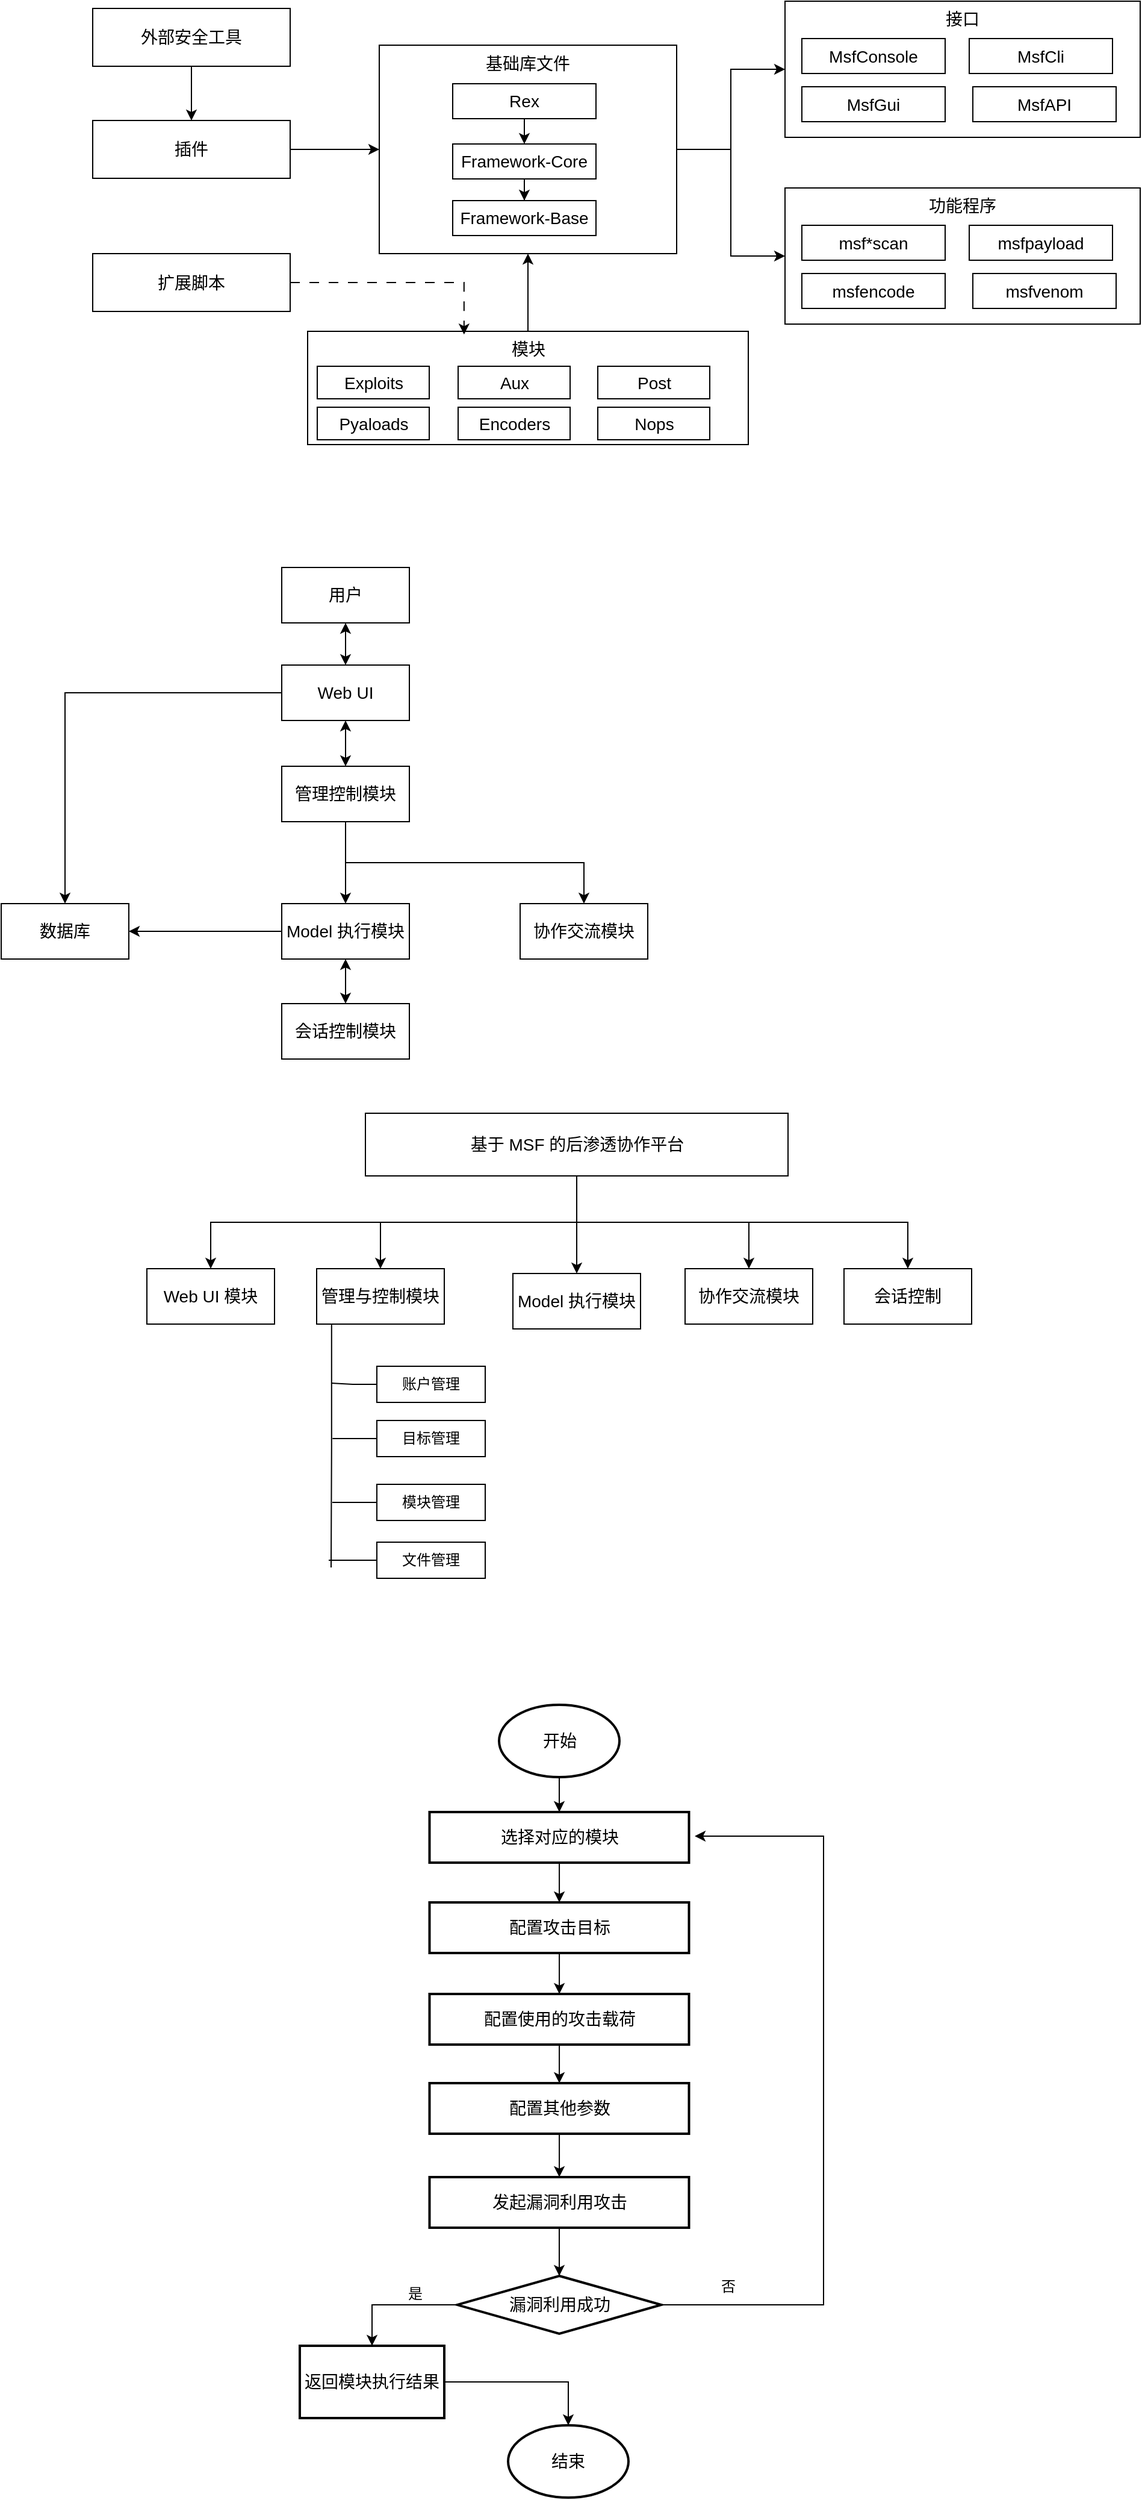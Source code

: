 <mxfile version="24.3.0" type="github">
  <diagram name="第 1 页" id="Pq7LRNEMIVmDGtsw7FPM">
    <mxGraphModel dx="1500" dy="813" grid="0" gridSize="10" guides="1" tooltips="1" connect="1" arrows="1" fold="1" page="0" pageScale="1" pageWidth="827" pageHeight="1169" math="0" shadow="0">
      <root>
        <mxCell id="0" />
        <mxCell id="1" parent="0" />
        <mxCell id="Ie2kDliUhMyuqAFJr6fS-40" value="" style="group" parent="1" vertex="1" connectable="0">
          <mxGeometry x="126" y="84" width="870" height="368" as="geometry" />
        </mxCell>
        <mxCell id="Ie2kDliUhMyuqAFJr6fS-12" value="" style="edgeStyle=orthogonalEdgeStyle;rounded=0;orthogonalLoop=1;jettySize=auto;html=1;" parent="Ie2kDliUhMyuqAFJr6fS-40" source="Ie2kDliUhMyuqAFJr6fS-1" target="Ie2kDliUhMyuqAFJr6fS-2" edge="1">
          <mxGeometry relative="1" as="geometry" />
        </mxCell>
        <mxCell id="Ie2kDliUhMyuqAFJr6fS-1" value="外部安全工具" style="rounded=0;whiteSpace=wrap;html=1;fontSize=14;" parent="Ie2kDliUhMyuqAFJr6fS-40" vertex="1">
          <mxGeometry y="6" width="164" height="48" as="geometry" />
        </mxCell>
        <mxCell id="Ie2kDliUhMyuqAFJr6fS-10" value="" style="edgeStyle=orthogonalEdgeStyle;rounded=0;orthogonalLoop=1;jettySize=auto;html=1;" parent="Ie2kDliUhMyuqAFJr6fS-40" source="Ie2kDliUhMyuqAFJr6fS-2" target="Ie2kDliUhMyuqAFJr6fS-3" edge="1">
          <mxGeometry relative="1" as="geometry" />
        </mxCell>
        <mxCell id="Ie2kDliUhMyuqAFJr6fS-2" value="插件" style="rounded=0;whiteSpace=wrap;html=1;fontSize=14;" parent="Ie2kDliUhMyuqAFJr6fS-40" vertex="1">
          <mxGeometry y="99" width="164" height="48" as="geometry" />
        </mxCell>
        <mxCell id="Ie2kDliUhMyuqAFJr6fS-4" value="扩展脚本" style="rounded=0;whiteSpace=wrap;html=1;fontSize=14;" parent="Ie2kDliUhMyuqAFJr6fS-40" vertex="1">
          <mxGeometry y="209.5" width="164" height="48" as="geometry" />
        </mxCell>
        <mxCell id="Ie2kDliUhMyuqAFJr6fS-11" value="" style="group" parent="Ie2kDliUhMyuqAFJr6fS-40" vertex="1" connectable="0">
          <mxGeometry x="238" y="36.5" width="247" height="173" as="geometry" />
        </mxCell>
        <mxCell id="Ie2kDliUhMyuqAFJr6fS-3" value="基础库文件" style="rounded=0;whiteSpace=wrap;html=1;fontSize=14;verticalAlign=top;" parent="Ie2kDliUhMyuqAFJr6fS-11" vertex="1">
          <mxGeometry width="247" height="173" as="geometry" />
        </mxCell>
        <mxCell id="Ie2kDliUhMyuqAFJr6fS-8" value="" style="edgeStyle=orthogonalEdgeStyle;rounded=0;orthogonalLoop=1;jettySize=auto;html=1;" parent="Ie2kDliUhMyuqAFJr6fS-11" source="Ie2kDliUhMyuqAFJr6fS-5" target="Ie2kDliUhMyuqAFJr6fS-6" edge="1">
          <mxGeometry relative="1" as="geometry" />
        </mxCell>
        <mxCell id="Ie2kDliUhMyuqAFJr6fS-5" value="Rex" style="rounded=0;whiteSpace=wrap;html=1;fontSize=14;" parent="Ie2kDliUhMyuqAFJr6fS-11" vertex="1">
          <mxGeometry x="61" y="32" width="119" height="29" as="geometry" />
        </mxCell>
        <mxCell id="Ie2kDliUhMyuqAFJr6fS-9" value="" style="edgeStyle=orthogonalEdgeStyle;rounded=0;orthogonalLoop=1;jettySize=auto;html=1;" parent="Ie2kDliUhMyuqAFJr6fS-11" source="Ie2kDliUhMyuqAFJr6fS-6" target="Ie2kDliUhMyuqAFJr6fS-7" edge="1">
          <mxGeometry relative="1" as="geometry" />
        </mxCell>
        <mxCell id="Ie2kDliUhMyuqAFJr6fS-6" value="Framework-Core" style="rounded=0;whiteSpace=wrap;html=1;fontSize=14;" parent="Ie2kDliUhMyuqAFJr6fS-11" vertex="1">
          <mxGeometry x="61" y="82" width="119" height="29" as="geometry" />
        </mxCell>
        <mxCell id="Ie2kDliUhMyuqAFJr6fS-7" value="Framework-Base" style="rounded=0;whiteSpace=wrap;html=1;fontSize=14;" parent="Ie2kDliUhMyuqAFJr6fS-11" vertex="1">
          <mxGeometry x="61" y="129" width="119" height="29" as="geometry" />
        </mxCell>
        <mxCell id="Ie2kDliUhMyuqAFJr6fS-20" value="" style="group" parent="Ie2kDliUhMyuqAFJr6fS-40" vertex="1" connectable="0">
          <mxGeometry x="178.5" y="274" width="366" height="94" as="geometry" />
        </mxCell>
        <mxCell id="Ie2kDliUhMyuqAFJr6fS-13" value="模块" style="rounded=0;whiteSpace=wrap;html=1;fontSize=14;verticalAlign=top;" parent="Ie2kDliUhMyuqAFJr6fS-20" vertex="1">
          <mxGeometry width="366" height="94" as="geometry" />
        </mxCell>
        <mxCell id="Ie2kDliUhMyuqAFJr6fS-14" value="Exploits" style="rounded=0;whiteSpace=wrap;html=1;fontSize=14;" parent="Ie2kDliUhMyuqAFJr6fS-20" vertex="1">
          <mxGeometry x="8" y="29" width="93" height="27" as="geometry" />
        </mxCell>
        <mxCell id="Ie2kDliUhMyuqAFJr6fS-15" value="Aux" style="rounded=0;whiteSpace=wrap;html=1;fontSize=14;" parent="Ie2kDliUhMyuqAFJr6fS-20" vertex="1">
          <mxGeometry x="125" y="29" width="93" height="27" as="geometry" />
        </mxCell>
        <mxCell id="Ie2kDliUhMyuqAFJr6fS-16" value="Post" style="rounded=0;whiteSpace=wrap;html=1;fontSize=14;" parent="Ie2kDliUhMyuqAFJr6fS-20" vertex="1">
          <mxGeometry x="241" y="29" width="93" height="27" as="geometry" />
        </mxCell>
        <mxCell id="Ie2kDliUhMyuqAFJr6fS-17" value="Pyaloads" style="rounded=0;whiteSpace=wrap;html=1;fontSize=14;" parent="Ie2kDliUhMyuqAFJr6fS-20" vertex="1">
          <mxGeometry x="8" y="63" width="93" height="27" as="geometry" />
        </mxCell>
        <mxCell id="Ie2kDliUhMyuqAFJr6fS-18" value="Encoders" style="rounded=0;whiteSpace=wrap;html=1;fontSize=14;" parent="Ie2kDliUhMyuqAFJr6fS-20" vertex="1">
          <mxGeometry x="125" y="63" width="93" height="27" as="geometry" />
        </mxCell>
        <mxCell id="Ie2kDliUhMyuqAFJr6fS-19" value="Nops" style="rounded=0;whiteSpace=wrap;html=1;fontSize=14;" parent="Ie2kDliUhMyuqAFJr6fS-20" vertex="1">
          <mxGeometry x="241" y="63" width="93" height="27" as="geometry" />
        </mxCell>
        <mxCell id="Ie2kDliUhMyuqAFJr6fS-23" style="edgeStyle=orthogonalEdgeStyle;rounded=0;orthogonalLoop=1;jettySize=auto;html=1;entryX=0.5;entryY=1;entryDx=0;entryDy=0;" parent="Ie2kDliUhMyuqAFJr6fS-40" source="Ie2kDliUhMyuqAFJr6fS-13" target="Ie2kDliUhMyuqAFJr6fS-3" edge="1">
          <mxGeometry relative="1" as="geometry" />
        </mxCell>
        <mxCell id="Ie2kDliUhMyuqAFJr6fS-24" style="edgeStyle=orthogonalEdgeStyle;rounded=0;orthogonalLoop=1;jettySize=auto;html=1;entryX=0.355;entryY=0.028;entryDx=0;entryDy=0;entryPerimeter=0;dashed=1;dashPattern=8 8;" parent="Ie2kDliUhMyuqAFJr6fS-40" source="Ie2kDliUhMyuqAFJr6fS-4" target="Ie2kDliUhMyuqAFJr6fS-13" edge="1">
          <mxGeometry relative="1" as="geometry" />
        </mxCell>
        <mxCell id="Ie2kDliUhMyuqAFJr6fS-31" value="" style="group" parent="Ie2kDliUhMyuqAFJr6fS-40" vertex="1" connectable="0">
          <mxGeometry x="575" width="295" height="113" as="geometry" />
        </mxCell>
        <mxCell id="Ie2kDliUhMyuqAFJr6fS-25" value="接口" style="rounded=0;whiteSpace=wrap;html=1;fontSize=14;verticalAlign=top;" parent="Ie2kDliUhMyuqAFJr6fS-31" vertex="1">
          <mxGeometry width="295" height="113" as="geometry" />
        </mxCell>
        <mxCell id="Ie2kDliUhMyuqAFJr6fS-26" value="MsfConsole" style="rounded=0;whiteSpace=wrap;html=1;fontSize=14;" parent="Ie2kDliUhMyuqAFJr6fS-31" vertex="1">
          <mxGeometry x="14" y="31" width="119" height="29" as="geometry" />
        </mxCell>
        <mxCell id="Ie2kDliUhMyuqAFJr6fS-27" value="MsfCli" style="rounded=0;whiteSpace=wrap;html=1;fontSize=14;" parent="Ie2kDliUhMyuqAFJr6fS-31" vertex="1">
          <mxGeometry x="153" y="31" width="119" height="29" as="geometry" />
        </mxCell>
        <mxCell id="Ie2kDliUhMyuqAFJr6fS-28" value="MsfGui" style="rounded=0;whiteSpace=wrap;html=1;fontSize=14;" parent="Ie2kDliUhMyuqAFJr6fS-31" vertex="1">
          <mxGeometry x="14" y="71" width="119" height="29" as="geometry" />
        </mxCell>
        <mxCell id="Ie2kDliUhMyuqAFJr6fS-29" value="MsfAPI" style="rounded=0;whiteSpace=wrap;html=1;fontSize=14;" parent="Ie2kDliUhMyuqAFJr6fS-31" vertex="1">
          <mxGeometry x="156" y="71" width="119" height="29" as="geometry" />
        </mxCell>
        <mxCell id="Ie2kDliUhMyuqAFJr6fS-32" value="" style="group" parent="Ie2kDliUhMyuqAFJr6fS-40" vertex="1" connectable="0">
          <mxGeometry x="575" y="155" width="295" height="113" as="geometry" />
        </mxCell>
        <mxCell id="Ie2kDliUhMyuqAFJr6fS-33" value="功能程序" style="rounded=0;whiteSpace=wrap;html=1;fontSize=14;verticalAlign=top;" parent="Ie2kDliUhMyuqAFJr6fS-32" vertex="1">
          <mxGeometry width="295" height="113" as="geometry" />
        </mxCell>
        <mxCell id="Ie2kDliUhMyuqAFJr6fS-34" value="msf*scan" style="rounded=0;whiteSpace=wrap;html=1;fontSize=14;" parent="Ie2kDliUhMyuqAFJr6fS-32" vertex="1">
          <mxGeometry x="14" y="31" width="119" height="29" as="geometry" />
        </mxCell>
        <mxCell id="Ie2kDliUhMyuqAFJr6fS-35" value="msfpayload" style="rounded=0;whiteSpace=wrap;html=1;fontSize=14;" parent="Ie2kDliUhMyuqAFJr6fS-32" vertex="1">
          <mxGeometry x="153" y="31" width="119" height="29" as="geometry" />
        </mxCell>
        <mxCell id="Ie2kDliUhMyuqAFJr6fS-36" value="msfencode" style="rounded=0;whiteSpace=wrap;html=1;fontSize=14;" parent="Ie2kDliUhMyuqAFJr6fS-32" vertex="1">
          <mxGeometry x="14" y="71" width="119" height="29" as="geometry" />
        </mxCell>
        <mxCell id="Ie2kDliUhMyuqAFJr6fS-37" value="msfvenom" style="rounded=0;whiteSpace=wrap;html=1;fontSize=14;" parent="Ie2kDliUhMyuqAFJr6fS-32" vertex="1">
          <mxGeometry x="156" y="71" width="119" height="29" as="geometry" />
        </mxCell>
        <mxCell id="Ie2kDliUhMyuqAFJr6fS-38" value="" style="edgeStyle=orthogonalEdgeStyle;rounded=0;orthogonalLoop=1;jettySize=auto;html=1;entryX=0;entryY=0.5;entryDx=0;entryDy=0;" parent="Ie2kDliUhMyuqAFJr6fS-40" source="Ie2kDliUhMyuqAFJr6fS-3" target="Ie2kDliUhMyuqAFJr6fS-25" edge="1">
          <mxGeometry relative="1" as="geometry" />
        </mxCell>
        <mxCell id="Ie2kDliUhMyuqAFJr6fS-39" style="edgeStyle=orthogonalEdgeStyle;rounded=0;orthogonalLoop=1;jettySize=auto;html=1;entryX=0;entryY=0.5;entryDx=0;entryDy=0;" parent="Ie2kDliUhMyuqAFJr6fS-40" source="Ie2kDliUhMyuqAFJr6fS-3" target="Ie2kDliUhMyuqAFJr6fS-33" edge="1">
          <mxGeometry relative="1" as="geometry" />
        </mxCell>
        <mxCell id="UYdXm5vF5FAGQ0O7_VkD-26" value="" style="group" vertex="1" connectable="0" parent="1">
          <mxGeometry x="50" y="554" width="537" height="408" as="geometry" />
        </mxCell>
        <mxCell id="UYdXm5vF5FAGQ0O7_VkD-1" value="用户" style="rounded=0;whiteSpace=wrap;html=1;fontSize=14;" vertex="1" parent="UYdXm5vF5FAGQ0O7_VkD-26">
          <mxGeometry x="233" width="106" height="46" as="geometry" />
        </mxCell>
        <mxCell id="UYdXm5vF5FAGQ0O7_VkD-9" value="" style="edgeStyle=orthogonalEdgeStyle;rounded=0;orthogonalLoop=1;jettySize=auto;html=1;startArrow=classic;startFill=1;" edge="1" parent="UYdXm5vF5FAGQ0O7_VkD-26" source="UYdXm5vF5FAGQ0O7_VkD-2" target="UYdXm5vF5FAGQ0O7_VkD-8">
          <mxGeometry relative="1" as="geometry" />
        </mxCell>
        <mxCell id="UYdXm5vF5FAGQ0O7_VkD-16" value="" style="edgeStyle=orthogonalEdgeStyle;rounded=0;orthogonalLoop=1;jettySize=auto;html=1;" edge="1" parent="UYdXm5vF5FAGQ0O7_VkD-26" source="UYdXm5vF5FAGQ0O7_VkD-2" target="UYdXm5vF5FAGQ0O7_VkD-15">
          <mxGeometry relative="1" as="geometry" />
        </mxCell>
        <mxCell id="UYdXm5vF5FAGQ0O7_VkD-25" value="" style="edgeStyle=orthogonalEdgeStyle;rounded=0;orthogonalLoop=1;jettySize=auto;html=1;startArrow=classic;startFill=1;" edge="1" parent="UYdXm5vF5FAGQ0O7_VkD-26" source="UYdXm5vF5FAGQ0O7_VkD-2" target="UYdXm5vF5FAGQ0O7_VkD-1">
          <mxGeometry relative="1" as="geometry" />
        </mxCell>
        <mxCell id="UYdXm5vF5FAGQ0O7_VkD-2" value="Web UI" style="rounded=0;whiteSpace=wrap;html=1;fontSize=14;" vertex="1" parent="UYdXm5vF5FAGQ0O7_VkD-26">
          <mxGeometry x="233" y="81" width="106" height="46" as="geometry" />
        </mxCell>
        <mxCell id="UYdXm5vF5FAGQ0O7_VkD-20" style="edgeStyle=orthogonalEdgeStyle;rounded=0;orthogonalLoop=1;jettySize=auto;html=1;exitX=0.5;exitY=1;exitDx=0;exitDy=0;" edge="1" parent="UYdXm5vF5FAGQ0O7_VkD-26" source="UYdXm5vF5FAGQ0O7_VkD-8" target="UYdXm5vF5FAGQ0O7_VkD-18">
          <mxGeometry relative="1" as="geometry" />
        </mxCell>
        <mxCell id="UYdXm5vF5FAGQ0O7_VkD-21" value="" style="edgeStyle=orthogonalEdgeStyle;rounded=0;orthogonalLoop=1;jettySize=auto;html=1;" edge="1" parent="UYdXm5vF5FAGQ0O7_VkD-26" source="UYdXm5vF5FAGQ0O7_VkD-8" target="UYdXm5vF5FAGQ0O7_VkD-10">
          <mxGeometry relative="1" as="geometry" />
        </mxCell>
        <mxCell id="UYdXm5vF5FAGQ0O7_VkD-8" value="管理控制模块" style="rounded=0;whiteSpace=wrap;html=1;fontSize=14;" vertex="1" parent="UYdXm5vF5FAGQ0O7_VkD-26">
          <mxGeometry x="233" y="165" width="106" height="46" as="geometry" />
        </mxCell>
        <mxCell id="UYdXm5vF5FAGQ0O7_VkD-17" style="edgeStyle=orthogonalEdgeStyle;rounded=0;orthogonalLoop=1;jettySize=auto;html=1;entryX=1;entryY=0.5;entryDx=0;entryDy=0;" edge="1" parent="UYdXm5vF5FAGQ0O7_VkD-26" source="UYdXm5vF5FAGQ0O7_VkD-10" target="UYdXm5vF5FAGQ0O7_VkD-15">
          <mxGeometry relative="1" as="geometry" />
        </mxCell>
        <mxCell id="UYdXm5vF5FAGQ0O7_VkD-10" value="Model 执行模块" style="rounded=0;whiteSpace=wrap;html=1;fontSize=14;" vertex="1" parent="UYdXm5vF5FAGQ0O7_VkD-26">
          <mxGeometry x="233" y="279" width="106" height="46" as="geometry" />
        </mxCell>
        <mxCell id="UYdXm5vF5FAGQ0O7_VkD-19" value="" style="edgeStyle=orthogonalEdgeStyle;rounded=0;orthogonalLoop=1;jettySize=auto;html=1;startArrow=classic;startFill=1;" edge="1" parent="UYdXm5vF5FAGQ0O7_VkD-26" source="UYdXm5vF5FAGQ0O7_VkD-13" target="UYdXm5vF5FAGQ0O7_VkD-10">
          <mxGeometry relative="1" as="geometry" />
        </mxCell>
        <mxCell id="UYdXm5vF5FAGQ0O7_VkD-13" value="会话控制模块" style="rounded=0;whiteSpace=wrap;html=1;fontSize=14;" vertex="1" parent="UYdXm5vF5FAGQ0O7_VkD-26">
          <mxGeometry x="233" y="362" width="106" height="46" as="geometry" />
        </mxCell>
        <mxCell id="UYdXm5vF5FAGQ0O7_VkD-15" value="数据库" style="rounded=0;whiteSpace=wrap;html=1;fontSize=14;" vertex="1" parent="UYdXm5vF5FAGQ0O7_VkD-26">
          <mxGeometry y="279" width="106" height="46" as="geometry" />
        </mxCell>
        <mxCell id="UYdXm5vF5FAGQ0O7_VkD-18" value="协作交流模块" style="rounded=0;whiteSpace=wrap;html=1;fontSize=14;" vertex="1" parent="UYdXm5vF5FAGQ0O7_VkD-26">
          <mxGeometry x="431" y="279" width="106" height="46" as="geometry" />
        </mxCell>
        <mxCell id="UYdXm5vF5FAGQ0O7_VkD-47" value="" style="group" vertex="1" connectable="0" parent="1">
          <mxGeometry x="171" y="1007" width="685" height="386" as="geometry" />
        </mxCell>
        <mxCell id="UYdXm5vF5FAGQ0O7_VkD-40" style="edgeStyle=orthogonalEdgeStyle;rounded=0;orthogonalLoop=1;jettySize=auto;html=1;exitX=0.5;exitY=1;exitDx=0;exitDy=0;" edge="1" parent="UYdXm5vF5FAGQ0O7_VkD-47" source="UYdXm5vF5FAGQ0O7_VkD-27" target="UYdXm5vF5FAGQ0O7_VkD-28">
          <mxGeometry relative="1" as="geometry" />
        </mxCell>
        <mxCell id="UYdXm5vF5FAGQ0O7_VkD-41" style="edgeStyle=orthogonalEdgeStyle;rounded=0;orthogonalLoop=1;jettySize=auto;html=1;entryX=0.5;entryY=0;entryDx=0;entryDy=0;" edge="1" parent="UYdXm5vF5FAGQ0O7_VkD-47" source="UYdXm5vF5FAGQ0O7_VkD-27" target="UYdXm5vF5FAGQ0O7_VkD-29">
          <mxGeometry relative="1" as="geometry" />
        </mxCell>
        <mxCell id="UYdXm5vF5FAGQ0O7_VkD-42" style="edgeStyle=orthogonalEdgeStyle;rounded=0;orthogonalLoop=1;jettySize=auto;html=1;" edge="1" parent="UYdXm5vF5FAGQ0O7_VkD-47" source="UYdXm5vF5FAGQ0O7_VkD-27" target="UYdXm5vF5FAGQ0O7_VkD-30">
          <mxGeometry relative="1" as="geometry" />
        </mxCell>
        <mxCell id="UYdXm5vF5FAGQ0O7_VkD-43" style="edgeStyle=orthogonalEdgeStyle;rounded=0;orthogonalLoop=1;jettySize=auto;html=1;" edge="1" parent="UYdXm5vF5FAGQ0O7_VkD-47" source="UYdXm5vF5FAGQ0O7_VkD-27" target="UYdXm5vF5FAGQ0O7_VkD-31">
          <mxGeometry relative="1" as="geometry" />
        </mxCell>
        <mxCell id="UYdXm5vF5FAGQ0O7_VkD-44" style="edgeStyle=orthogonalEdgeStyle;rounded=0;orthogonalLoop=1;jettySize=auto;html=1;exitX=0.5;exitY=1;exitDx=0;exitDy=0;" edge="1" parent="UYdXm5vF5FAGQ0O7_VkD-47" source="UYdXm5vF5FAGQ0O7_VkD-27" target="UYdXm5vF5FAGQ0O7_VkD-32">
          <mxGeometry relative="1" as="geometry" />
        </mxCell>
        <mxCell id="UYdXm5vF5FAGQ0O7_VkD-27" value="基于 MSF 的后渗透协作平台" style="rounded=0;whiteSpace=wrap;html=1;fontSize=14;" vertex="1" parent="UYdXm5vF5FAGQ0O7_VkD-47">
          <mxGeometry x="181.5" width="351" height="52" as="geometry" />
        </mxCell>
        <mxCell id="UYdXm5vF5FAGQ0O7_VkD-28" value="Web UI 模块" style="rounded=0;whiteSpace=wrap;html=1;fontSize=14;" vertex="1" parent="UYdXm5vF5FAGQ0O7_VkD-47">
          <mxGeometry y="129" width="106" height="46" as="geometry" />
        </mxCell>
        <mxCell id="UYdXm5vF5FAGQ0O7_VkD-36" style="edgeStyle=orthogonalEdgeStyle;rounded=0;orthogonalLoop=1;jettySize=auto;html=1;exitX=0.117;exitY=0.978;exitDx=0;exitDy=0;exitPerimeter=0;endArrow=none;endFill=0;" edge="1" parent="UYdXm5vF5FAGQ0O7_VkD-47" source="UYdXm5vF5FAGQ0O7_VkD-29">
          <mxGeometry relative="1" as="geometry">
            <mxPoint x="153" y="377" as="targetPoint" />
          </mxGeometry>
        </mxCell>
        <mxCell id="UYdXm5vF5FAGQ0O7_VkD-29" value="管理与控制模块" style="rounded=0;whiteSpace=wrap;html=1;fontSize=14;" vertex="1" parent="UYdXm5vF5FAGQ0O7_VkD-47">
          <mxGeometry x="141" y="129" width="106" height="46" as="geometry" />
        </mxCell>
        <mxCell id="UYdXm5vF5FAGQ0O7_VkD-30" value="Model 执行模块" style="rounded=0;whiteSpace=wrap;html=1;fontSize=14;" vertex="1" parent="UYdXm5vF5FAGQ0O7_VkD-47">
          <mxGeometry x="304" y="133" width="106" height="46" as="geometry" />
        </mxCell>
        <mxCell id="UYdXm5vF5FAGQ0O7_VkD-31" value="协作交流模块" style="rounded=0;whiteSpace=wrap;html=1;fontSize=14;" vertex="1" parent="UYdXm5vF5FAGQ0O7_VkD-47">
          <mxGeometry x="447" y="129" width="106" height="46" as="geometry" />
        </mxCell>
        <mxCell id="UYdXm5vF5FAGQ0O7_VkD-32" value="会话控制" style="rounded=0;whiteSpace=wrap;html=1;fontSize=14;" vertex="1" parent="UYdXm5vF5FAGQ0O7_VkD-47">
          <mxGeometry x="579" y="129" width="106" height="46" as="geometry" />
        </mxCell>
        <mxCell id="UYdXm5vF5FAGQ0O7_VkD-37" style="edgeStyle=orthogonalEdgeStyle;rounded=0;orthogonalLoop=1;jettySize=auto;html=1;endArrow=none;endFill=0;" edge="1" parent="UYdXm5vF5FAGQ0O7_VkD-47" source="UYdXm5vF5FAGQ0O7_VkD-33">
          <mxGeometry relative="1" as="geometry">
            <mxPoint x="153" y="224" as="targetPoint" />
          </mxGeometry>
        </mxCell>
        <mxCell id="UYdXm5vF5FAGQ0O7_VkD-33" value="账户管理" style="rounded=0;whiteSpace=wrap;html=1;" vertex="1" parent="UYdXm5vF5FAGQ0O7_VkD-47">
          <mxGeometry x="191" y="210" width="90" height="30" as="geometry" />
        </mxCell>
        <mxCell id="UYdXm5vF5FAGQ0O7_VkD-38" style="edgeStyle=orthogonalEdgeStyle;rounded=0;orthogonalLoop=1;jettySize=auto;html=1;endArrow=none;endFill=0;" edge="1" parent="UYdXm5vF5FAGQ0O7_VkD-47" source="UYdXm5vF5FAGQ0O7_VkD-34">
          <mxGeometry relative="1" as="geometry">
            <mxPoint x="154.2" y="270" as="targetPoint" />
          </mxGeometry>
        </mxCell>
        <mxCell id="UYdXm5vF5FAGQ0O7_VkD-34" value="目标管理" style="rounded=0;whiteSpace=wrap;html=1;" vertex="1" parent="UYdXm5vF5FAGQ0O7_VkD-47">
          <mxGeometry x="191" y="255" width="90" height="30" as="geometry" />
        </mxCell>
        <mxCell id="UYdXm5vF5FAGQ0O7_VkD-39" style="edgeStyle=orthogonalEdgeStyle;rounded=0;orthogonalLoop=1;jettySize=auto;html=1;endArrow=none;endFill=0;" edge="1" parent="UYdXm5vF5FAGQ0O7_VkD-47" source="UYdXm5vF5FAGQ0O7_VkD-35">
          <mxGeometry relative="1" as="geometry">
            <mxPoint x="154" y="323" as="targetPoint" />
          </mxGeometry>
        </mxCell>
        <mxCell id="UYdXm5vF5FAGQ0O7_VkD-35" value="模块管理" style="rounded=0;whiteSpace=wrap;html=1;" vertex="1" parent="UYdXm5vF5FAGQ0O7_VkD-47">
          <mxGeometry x="191" y="308" width="90" height="30" as="geometry" />
        </mxCell>
        <mxCell id="UYdXm5vF5FAGQ0O7_VkD-46" style="edgeStyle=orthogonalEdgeStyle;rounded=0;orthogonalLoop=1;jettySize=auto;html=1;endArrow=none;endFill=0;" edge="1" parent="UYdXm5vF5FAGQ0O7_VkD-47" source="UYdXm5vF5FAGQ0O7_VkD-45">
          <mxGeometry relative="1" as="geometry">
            <mxPoint x="151" y="371" as="targetPoint" />
          </mxGeometry>
        </mxCell>
        <mxCell id="UYdXm5vF5FAGQ0O7_VkD-45" value="文件管理" style="rounded=0;whiteSpace=wrap;html=1;" vertex="1" parent="UYdXm5vF5FAGQ0O7_VkD-47">
          <mxGeometry x="191" y="356" width="90" height="30" as="geometry" />
        </mxCell>
        <mxCell id="UYdXm5vF5FAGQ0O7_VkD-69" value="" style="group" vertex="1" connectable="0" parent="1">
          <mxGeometry x="298" y="1498" width="435" height="658" as="geometry" />
        </mxCell>
        <mxCell id="UYdXm5vF5FAGQ0O7_VkD-51" value="" style="edgeStyle=orthogonalEdgeStyle;rounded=0;orthogonalLoop=1;jettySize=auto;html=1;" edge="1" parent="UYdXm5vF5FAGQ0O7_VkD-69" source="UYdXm5vF5FAGQ0O7_VkD-49" target="UYdXm5vF5FAGQ0O7_VkD-50">
          <mxGeometry relative="1" as="geometry" />
        </mxCell>
        <mxCell id="UYdXm5vF5FAGQ0O7_VkD-49" value="开始" style="strokeWidth=2;html=1;shape=mxgraph.flowchart.start_1;whiteSpace=wrap;fontSize=14;" vertex="1" parent="UYdXm5vF5FAGQ0O7_VkD-69">
          <mxGeometry x="165.5" width="100" height="60" as="geometry" />
        </mxCell>
        <mxCell id="UYdXm5vF5FAGQ0O7_VkD-53" value="" style="edgeStyle=orthogonalEdgeStyle;rounded=0;orthogonalLoop=1;jettySize=auto;html=1;" edge="1" parent="UYdXm5vF5FAGQ0O7_VkD-69" source="UYdXm5vF5FAGQ0O7_VkD-50" target="UYdXm5vF5FAGQ0O7_VkD-52">
          <mxGeometry relative="1" as="geometry" />
        </mxCell>
        <mxCell id="UYdXm5vF5FAGQ0O7_VkD-50" value="选择对应的模块" style="whiteSpace=wrap;html=1;fontSize=14;strokeWidth=2;" vertex="1" parent="UYdXm5vF5FAGQ0O7_VkD-69">
          <mxGeometry x="107.75" y="89" width="215.5" height="42" as="geometry" />
        </mxCell>
        <mxCell id="UYdXm5vF5FAGQ0O7_VkD-55" value="" style="edgeStyle=orthogonalEdgeStyle;rounded=0;orthogonalLoop=1;jettySize=auto;html=1;" edge="1" parent="UYdXm5vF5FAGQ0O7_VkD-69" source="UYdXm5vF5FAGQ0O7_VkD-52" target="UYdXm5vF5FAGQ0O7_VkD-54">
          <mxGeometry relative="1" as="geometry" />
        </mxCell>
        <mxCell id="UYdXm5vF5FAGQ0O7_VkD-52" value="配置攻击目标" style="whiteSpace=wrap;html=1;fontSize=14;strokeWidth=2;" vertex="1" parent="UYdXm5vF5FAGQ0O7_VkD-69">
          <mxGeometry x="107.75" y="164" width="215.5" height="42" as="geometry" />
        </mxCell>
        <mxCell id="UYdXm5vF5FAGQ0O7_VkD-57" value="" style="edgeStyle=orthogonalEdgeStyle;rounded=0;orthogonalLoop=1;jettySize=auto;html=1;" edge="1" parent="UYdXm5vF5FAGQ0O7_VkD-69" source="UYdXm5vF5FAGQ0O7_VkD-54" target="UYdXm5vF5FAGQ0O7_VkD-56">
          <mxGeometry relative="1" as="geometry" />
        </mxCell>
        <mxCell id="UYdXm5vF5FAGQ0O7_VkD-54" value="配置使用的攻击载荷" style="whiteSpace=wrap;html=1;fontSize=14;strokeWidth=2;" vertex="1" parent="UYdXm5vF5FAGQ0O7_VkD-69">
          <mxGeometry x="107.75" y="240" width="215.5" height="42" as="geometry" />
        </mxCell>
        <mxCell id="UYdXm5vF5FAGQ0O7_VkD-59" value="" style="edgeStyle=orthogonalEdgeStyle;rounded=0;orthogonalLoop=1;jettySize=auto;html=1;" edge="1" parent="UYdXm5vF5FAGQ0O7_VkD-69" source="UYdXm5vF5FAGQ0O7_VkD-56" target="UYdXm5vF5FAGQ0O7_VkD-58">
          <mxGeometry relative="1" as="geometry" />
        </mxCell>
        <mxCell id="UYdXm5vF5FAGQ0O7_VkD-56" value="配置其他参数" style="whiteSpace=wrap;html=1;fontSize=14;strokeWidth=2;" vertex="1" parent="UYdXm5vF5FAGQ0O7_VkD-69">
          <mxGeometry x="107.75" y="314" width="215.5" height="42" as="geometry" />
        </mxCell>
        <mxCell id="UYdXm5vF5FAGQ0O7_VkD-61" value="" style="edgeStyle=orthogonalEdgeStyle;rounded=0;orthogonalLoop=1;jettySize=auto;html=1;" edge="1" parent="UYdXm5vF5FAGQ0O7_VkD-69" source="UYdXm5vF5FAGQ0O7_VkD-58" target="UYdXm5vF5FAGQ0O7_VkD-60">
          <mxGeometry relative="1" as="geometry" />
        </mxCell>
        <mxCell id="UYdXm5vF5FAGQ0O7_VkD-58" value="发起漏洞利用攻击" style="whiteSpace=wrap;html=1;fontSize=14;strokeWidth=2;" vertex="1" parent="UYdXm5vF5FAGQ0O7_VkD-69">
          <mxGeometry x="107.75" y="392" width="215.5" height="42" as="geometry" />
        </mxCell>
        <mxCell id="UYdXm5vF5FAGQ0O7_VkD-63" value="" style="edgeStyle=orthogonalEdgeStyle;rounded=0;orthogonalLoop=1;jettySize=auto;html=1;" edge="1" parent="UYdXm5vF5FAGQ0O7_VkD-69" source="UYdXm5vF5FAGQ0O7_VkD-60" target="UYdXm5vF5FAGQ0O7_VkD-62">
          <mxGeometry relative="1" as="geometry" />
        </mxCell>
        <mxCell id="UYdXm5vF5FAGQ0O7_VkD-66" style="edgeStyle=orthogonalEdgeStyle;rounded=0;orthogonalLoop=1;jettySize=auto;html=1;entryX=1;entryY=0.5;entryDx=0;entryDy=0;exitX=1;exitY=0.5;exitDx=0;exitDy=0;" edge="1" parent="UYdXm5vF5FAGQ0O7_VkD-69" source="UYdXm5vF5FAGQ0O7_VkD-60">
          <mxGeometry relative="1" as="geometry">
            <mxPoint x="328" y="109" as="targetPoint" />
            <mxPoint x="305" y="662" as="sourcePoint" />
            <Array as="points">
              <mxPoint x="435" y="498" />
              <mxPoint x="435" y="109" />
            </Array>
          </mxGeometry>
        </mxCell>
        <mxCell id="UYdXm5vF5FAGQ0O7_VkD-60" value="漏洞利用成功" style="rhombus;whiteSpace=wrap;html=1;fontSize=14;strokeWidth=2;" vertex="1" parent="UYdXm5vF5FAGQ0O7_VkD-69">
          <mxGeometry x="130.75" y="474" width="169.5" height="48" as="geometry" />
        </mxCell>
        <mxCell id="UYdXm5vF5FAGQ0O7_VkD-62" value="返回模块执行结果" style="whiteSpace=wrap;html=1;fontSize=14;strokeWidth=2;" vertex="1" parent="UYdXm5vF5FAGQ0O7_VkD-69">
          <mxGeometry y="532" width="120" height="60" as="geometry" />
        </mxCell>
        <mxCell id="UYdXm5vF5FAGQ0O7_VkD-64" value="结束" style="strokeWidth=2;html=1;shape=mxgraph.flowchart.start_1;whiteSpace=wrap;fontSize=14;" vertex="1" parent="UYdXm5vF5FAGQ0O7_VkD-69">
          <mxGeometry x="173" y="598" width="100" height="60" as="geometry" />
        </mxCell>
        <mxCell id="UYdXm5vF5FAGQ0O7_VkD-65" style="edgeStyle=orthogonalEdgeStyle;rounded=0;orthogonalLoop=1;jettySize=auto;html=1;entryX=0.5;entryY=0;entryDx=0;entryDy=0;entryPerimeter=0;" edge="1" parent="UYdXm5vF5FAGQ0O7_VkD-69" source="UYdXm5vF5FAGQ0O7_VkD-62" target="UYdXm5vF5FAGQ0O7_VkD-64">
          <mxGeometry relative="1" as="geometry" />
        </mxCell>
        <mxCell id="UYdXm5vF5FAGQ0O7_VkD-67" value="是" style="text;html=1;align=center;verticalAlign=middle;whiteSpace=wrap;rounded=0;" vertex="1" parent="UYdXm5vF5FAGQ0O7_VkD-69">
          <mxGeometry x="66" y="474" width="60" height="30" as="geometry" />
        </mxCell>
        <mxCell id="UYdXm5vF5FAGQ0O7_VkD-68" value="否" style="text;html=1;align=center;verticalAlign=middle;whiteSpace=wrap;rounded=0;" vertex="1" parent="UYdXm5vF5FAGQ0O7_VkD-69">
          <mxGeometry x="326" y="468" width="60" height="30" as="geometry" />
        </mxCell>
      </root>
    </mxGraphModel>
  </diagram>
</mxfile>
